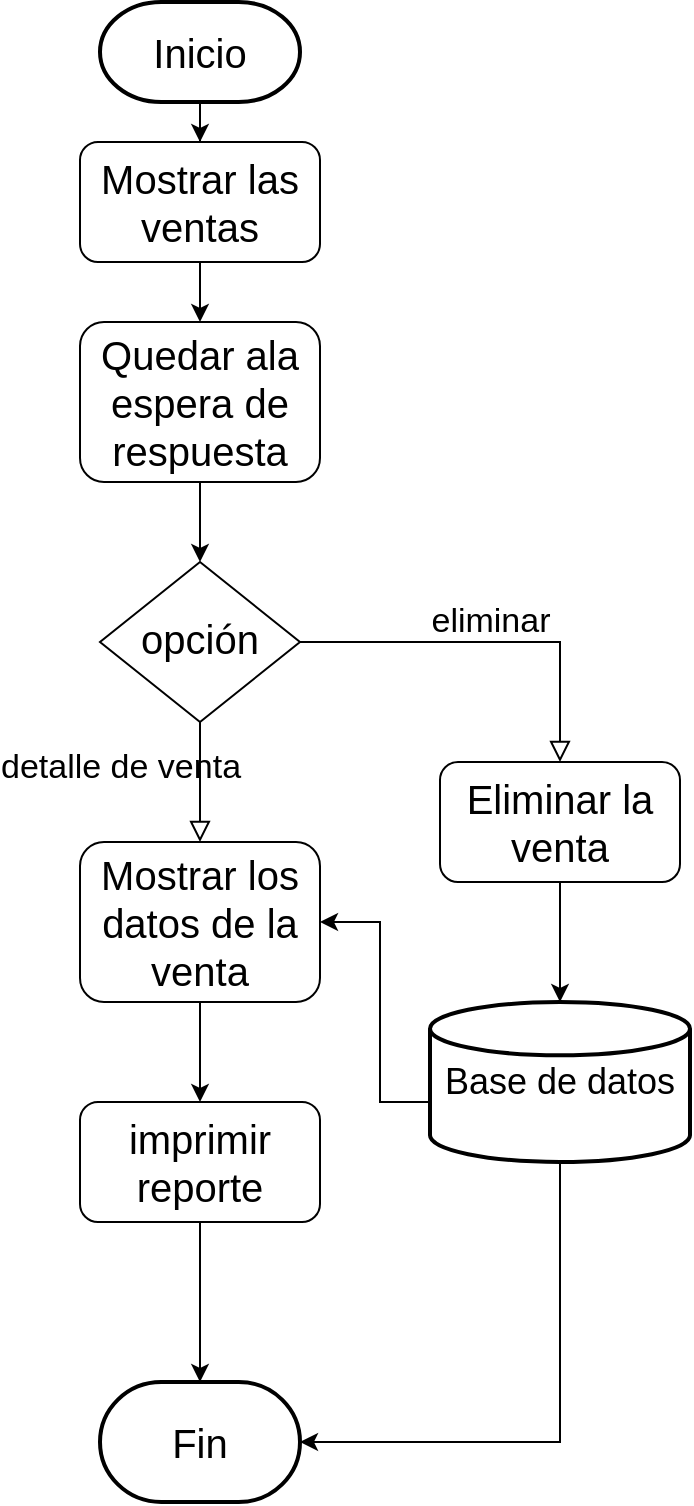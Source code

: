 <mxfile version="20.2.3" type="device"><diagram id="C5RBs43oDa-KdzZeNtuy" name="Page-1"><mxGraphModel dx="868" dy="1722" grid="1" gridSize="10" guides="1" tooltips="1" connect="1" arrows="1" fold="1" page="1" pageScale="1" pageWidth="827" pageHeight="1169" math="0" shadow="0"><root><mxCell id="WIyWlLk6GJQsqaUBKTNV-0"/><mxCell id="WIyWlLk6GJQsqaUBKTNV-1" parent="WIyWlLk6GJQsqaUBKTNV-0"/><mxCell id="HQzfl6oUah6UioxbLcYB-4" value="" style="edgeStyle=orthogonalEdgeStyle;rounded=0;orthogonalLoop=1;jettySize=auto;html=1;" parent="WIyWlLk6GJQsqaUBKTNV-1" source="WIyWlLk6GJQsqaUBKTNV-3" target="HQzfl6oUah6UioxbLcYB-3" edge="1"><mxGeometry relative="1" as="geometry"/></mxCell><mxCell id="WIyWlLk6GJQsqaUBKTNV-3" value="Mostrar las ventas" style="rounded=1;whiteSpace=wrap;html=1;fontSize=20;glass=0;strokeWidth=1;shadow=0;" parent="WIyWlLk6GJQsqaUBKTNV-1" vertex="1"><mxGeometry x="160" y="60" width="120" height="60" as="geometry"/></mxCell><mxCell id="WIyWlLk6GJQsqaUBKTNV-8" value="detalle de venta" style="rounded=0;html=1;jettySize=auto;orthogonalLoop=1;fontSize=17;endArrow=block;endFill=0;endSize=8;strokeWidth=1;shadow=0;labelBackgroundColor=none;edgeStyle=orthogonalEdgeStyle;" parent="WIyWlLk6GJQsqaUBKTNV-1" source="WIyWlLk6GJQsqaUBKTNV-10" target="WIyWlLk6GJQsqaUBKTNV-11" edge="1"><mxGeometry x="-0.25" y="-40" relative="1" as="geometry"><mxPoint as="offset"/></mxGeometry></mxCell><mxCell id="WIyWlLk6GJQsqaUBKTNV-9" value="eliminar" style="edgeStyle=orthogonalEdgeStyle;rounded=0;html=1;jettySize=auto;orthogonalLoop=1;fontSize=17;endArrow=block;endFill=0;endSize=8;strokeWidth=1;shadow=0;labelBackgroundColor=none;" parent="WIyWlLk6GJQsqaUBKTNV-1" source="WIyWlLk6GJQsqaUBKTNV-10" target="WIyWlLk6GJQsqaUBKTNV-12" edge="1"><mxGeometry y="10" relative="1" as="geometry"><mxPoint as="offset"/></mxGeometry></mxCell><mxCell id="WIyWlLk6GJQsqaUBKTNV-10" value="opción" style="rhombus;whiteSpace=wrap;html=1;shadow=0;fontFamily=Helvetica;fontSize=20;align=center;strokeWidth=1;spacing=6;spacingTop=-4;" parent="WIyWlLk6GJQsqaUBKTNV-1" vertex="1"><mxGeometry x="170" y="270" width="100" height="80" as="geometry"/></mxCell><mxCell id="HQzfl6oUah6UioxbLcYB-11" value="" style="edgeStyle=orthogonalEdgeStyle;rounded=0;orthogonalLoop=1;jettySize=auto;html=1;" parent="WIyWlLk6GJQsqaUBKTNV-1" source="WIyWlLk6GJQsqaUBKTNV-11" target="HQzfl6oUah6UioxbLcYB-10" edge="1"><mxGeometry relative="1" as="geometry"/></mxCell><mxCell id="WIyWlLk6GJQsqaUBKTNV-11" value="Mostrar los datos de la venta" style="rounded=1;whiteSpace=wrap;html=1;fontSize=20;glass=0;strokeWidth=1;shadow=0;" parent="WIyWlLk6GJQsqaUBKTNV-1" vertex="1"><mxGeometry x="160" y="410" width="120" height="80" as="geometry"/></mxCell><mxCell id="HQzfl6oUah6UioxbLcYB-9" value="" style="edgeStyle=orthogonalEdgeStyle;rounded=0;orthogonalLoop=1;jettySize=auto;html=1;" parent="WIyWlLk6GJQsqaUBKTNV-1" source="WIyWlLk6GJQsqaUBKTNV-12" target="HQzfl6oUah6UioxbLcYB-6" edge="1"><mxGeometry relative="1" as="geometry"/></mxCell><mxCell id="WIyWlLk6GJQsqaUBKTNV-12" value="Eliminar la venta" style="rounded=1;whiteSpace=wrap;html=1;fontSize=20;glass=0;strokeWidth=1;shadow=0;" parent="WIyWlLk6GJQsqaUBKTNV-1" vertex="1"><mxGeometry x="340" y="370" width="120" height="60" as="geometry"/></mxCell><mxCell id="HQzfl6oUah6UioxbLcYB-2" value="" style="edgeStyle=orthogonalEdgeStyle;rounded=0;orthogonalLoop=1;jettySize=auto;html=1;" parent="WIyWlLk6GJQsqaUBKTNV-1" source="HQzfl6oUah6UioxbLcYB-1" target="WIyWlLk6GJQsqaUBKTNV-3" edge="1"><mxGeometry relative="1" as="geometry"/></mxCell><mxCell id="HQzfl6oUah6UioxbLcYB-1" value="&lt;font style=&quot;font-size: 20px;&quot;&gt;Inicio&lt;/font&gt;" style="strokeWidth=2;html=1;shape=mxgraph.flowchart.terminator;whiteSpace=wrap;" parent="WIyWlLk6GJQsqaUBKTNV-1" vertex="1"><mxGeometry x="170" y="-10" width="100" height="50" as="geometry"/></mxCell><mxCell id="HQzfl6oUah6UioxbLcYB-5" value="" style="edgeStyle=orthogonalEdgeStyle;rounded=0;orthogonalLoop=1;jettySize=auto;html=1;" parent="WIyWlLk6GJQsqaUBKTNV-1" source="HQzfl6oUah6UioxbLcYB-3" target="WIyWlLk6GJQsqaUBKTNV-10" edge="1"><mxGeometry relative="1" as="geometry"/></mxCell><mxCell id="HQzfl6oUah6UioxbLcYB-3" value="Quedar ala espera de respuesta" style="whiteSpace=wrap;html=1;rounded=1;glass=0;strokeWidth=1;shadow=0;fontSize=20;" parent="WIyWlLk6GJQsqaUBKTNV-1" vertex="1"><mxGeometry x="160" y="150" width="120" height="80" as="geometry"/></mxCell><mxCell id="HQzfl6oUah6UioxbLcYB-8" value="" style="edgeStyle=orthogonalEdgeStyle;rounded=0;orthogonalLoop=1;jettySize=auto;html=1;" parent="WIyWlLk6GJQsqaUBKTNV-1" source="HQzfl6oUah6UioxbLcYB-6" target="WIyWlLk6GJQsqaUBKTNV-11" edge="1"><mxGeometry relative="1" as="geometry"><Array as="points"><mxPoint x="310" y="540"/><mxPoint x="310" y="450"/></Array></mxGeometry></mxCell><mxCell id="HQzfl6oUah6UioxbLcYB-15" value="" style="edgeStyle=orthogonalEdgeStyle;rounded=0;orthogonalLoop=1;jettySize=auto;html=1;entryX=1;entryY=0.5;entryDx=0;entryDy=0;entryPerimeter=0;" parent="WIyWlLk6GJQsqaUBKTNV-1" source="HQzfl6oUah6UioxbLcYB-6" target="HQzfl6oUah6UioxbLcYB-12" edge="1"><mxGeometry relative="1" as="geometry"><mxPoint x="400" y="650" as="targetPoint"/><Array as="points"><mxPoint x="400" y="710"/></Array></mxGeometry></mxCell><mxCell id="HQzfl6oUah6UioxbLcYB-6" value="Base de datos" style="strokeWidth=2;html=1;shape=mxgraph.flowchart.database;whiteSpace=wrap;fontSize=18;" parent="WIyWlLk6GJQsqaUBKTNV-1" vertex="1"><mxGeometry x="335" y="490" width="130" height="80" as="geometry"/></mxCell><mxCell id="HQzfl6oUah6UioxbLcYB-13" value="" style="edgeStyle=orthogonalEdgeStyle;rounded=0;orthogonalLoop=1;jettySize=auto;html=1;" parent="WIyWlLk6GJQsqaUBKTNV-1" source="HQzfl6oUah6UioxbLcYB-10" target="HQzfl6oUah6UioxbLcYB-12" edge="1"><mxGeometry relative="1" as="geometry"/></mxCell><mxCell id="HQzfl6oUah6UioxbLcYB-10" value="imprimir reporte" style="whiteSpace=wrap;html=1;rounded=1;glass=0;strokeWidth=1;shadow=0;fontSize=20;" parent="WIyWlLk6GJQsqaUBKTNV-1" vertex="1"><mxGeometry x="160" y="540" width="120" height="60" as="geometry"/></mxCell><mxCell id="HQzfl6oUah6UioxbLcYB-12" value="Fin" style="strokeWidth=2;html=1;shape=mxgraph.flowchart.terminator;whiteSpace=wrap;fontSize=20;" parent="WIyWlLk6GJQsqaUBKTNV-1" vertex="1"><mxGeometry x="170" y="680" width="100" height="60" as="geometry"/></mxCell></root></mxGraphModel></diagram></mxfile>